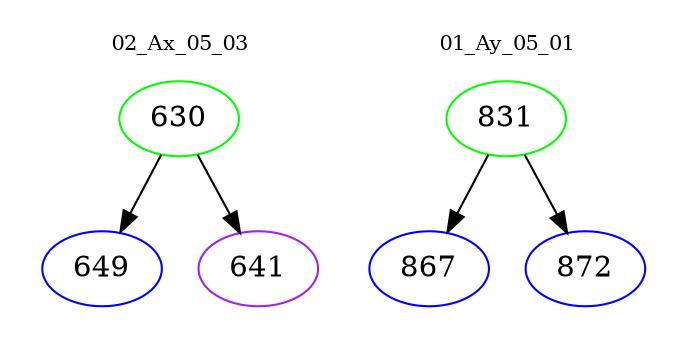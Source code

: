 digraph{
subgraph cluster_0 {
color = white
label = "02_Ax_05_03";
fontsize=10;
T0_630 [label="630", color="green"]
T0_630 -> T0_649 [color="black"]
T0_649 [label="649", color="blue"]
T0_630 -> T0_641 [color="black"]
T0_641 [label="641", color="purple"]
}
subgraph cluster_1 {
color = white
label = "01_Ay_05_01";
fontsize=10;
T1_831 [label="831", color="green"]
T1_831 -> T1_867 [color="black"]
T1_867 [label="867", color="blue"]
T1_831 -> T1_872 [color="black"]
T1_872 [label="872", color="blue"]
}
}
